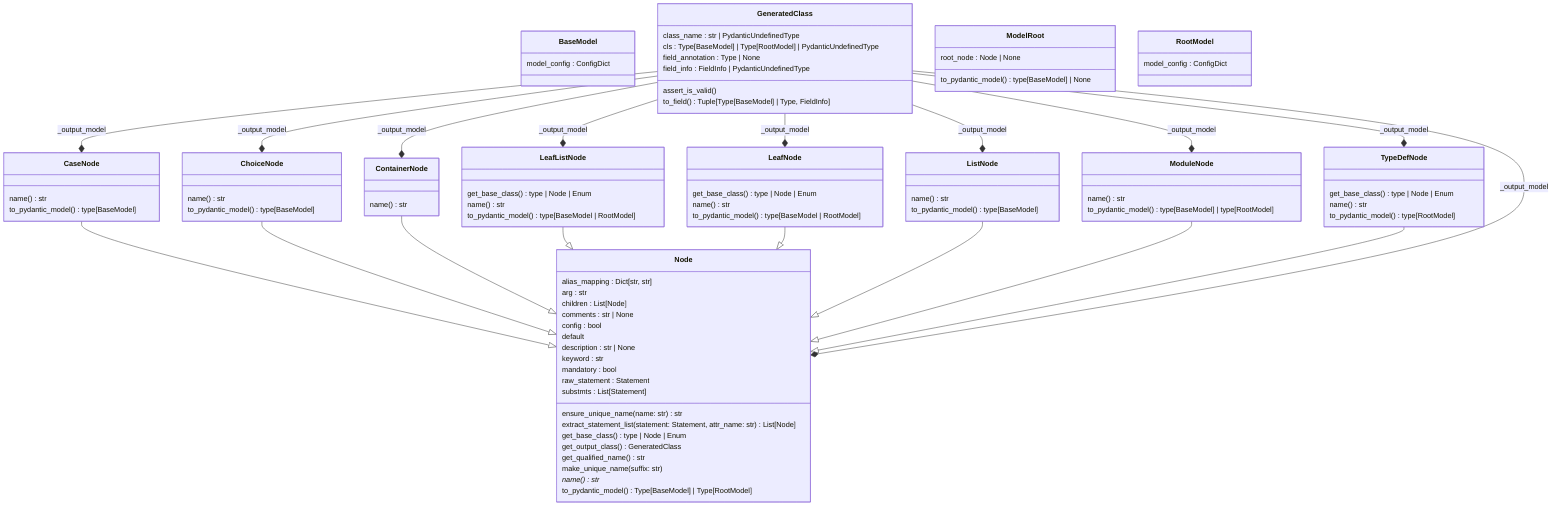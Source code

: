 classDiagram
  class BaseModel {
    model_config : ConfigDict
  }
  class CaseNode {
    name() str
    to_pydantic_model() type[BaseModel]
  }
  class ChoiceNode {
    name() str
    to_pydantic_model() type[BaseModel]
  }
  class ContainerNode {
    name() str
  }
  class GeneratedClass {
    class_name : str | PydanticUndefinedType
    cls : Type[BaseModel] | Type[RootModel] | PydanticUndefinedType
    field_annotation : Type | None
    field_info : FieldInfo | PydanticUndefinedType
    assert_is_valid()
    to_field() Tuple[Type[BaseModel] | Type, FieldInfo]
  }
  class LeafListNode {
    get_base_class() type | Node | Enum
    name() str
    to_pydantic_model() type[BaseModel | RootModel]
  }
  class LeafNode {
    get_base_class() type | Node | Enum
    name() str
    to_pydantic_model() type[BaseModel | RootModel]
  }
  class ListNode {
    name() str
    to_pydantic_model() type[BaseModel]
  }
  class ModelRoot {
    root_node : Node | None
    to_pydantic_model() type[BaseModel] | None
  }
  class ModuleNode {
    name() str
    to_pydantic_model() type[BaseModel] | type[RootModel]
  }
  class Node {
    alias_mapping : Dict[str, str]
    arg : str
    children : List[Node]
    comments : str | None
    config : bool
    default
    description : str | None
    keyword : str
    mandatory : bool
    raw_statement : Statement
    substmts : List[Statement]
    ensure_unique_name(name: str) str
    extract_statement_list(statement: Statement, attr_name: str) List[Node]
    get_base_class() type | Node | Enum
    get_output_class() GeneratedClass
    get_qualified_name() str
    make_unique_name(suffix: str)
    name()* str
    to_pydantic_model() Type[BaseModel] | Type[RootModel]
  }
  class RootModel {
    model_config : ConfigDict
  }
  class TypeDefNode {
    get_base_class() type | Node | Enum
    name() str
    to_pydantic_model() type[RootModel]
  }
  CaseNode --|> Node
  ChoiceNode --|> Node
  ContainerNode --|> Node
  LeafListNode --|> Node
  LeafNode --|> Node
  ListNode --|> Node
  ModuleNode --|> Node
  TypeDefNode --|> Node
  GeneratedClass --* Node : _output_model
  GeneratedClass --* CaseNode : _output_model
  GeneratedClass --* ChoiceNode : _output_model
  GeneratedClass --* ContainerNode : _output_model
  GeneratedClass --* LeafListNode : _output_model
  GeneratedClass --* LeafNode : _output_model
  GeneratedClass --* ListNode : _output_model
  GeneratedClass --* ModuleNode : _output_model
  GeneratedClass --* TypeDefNode : _output_model